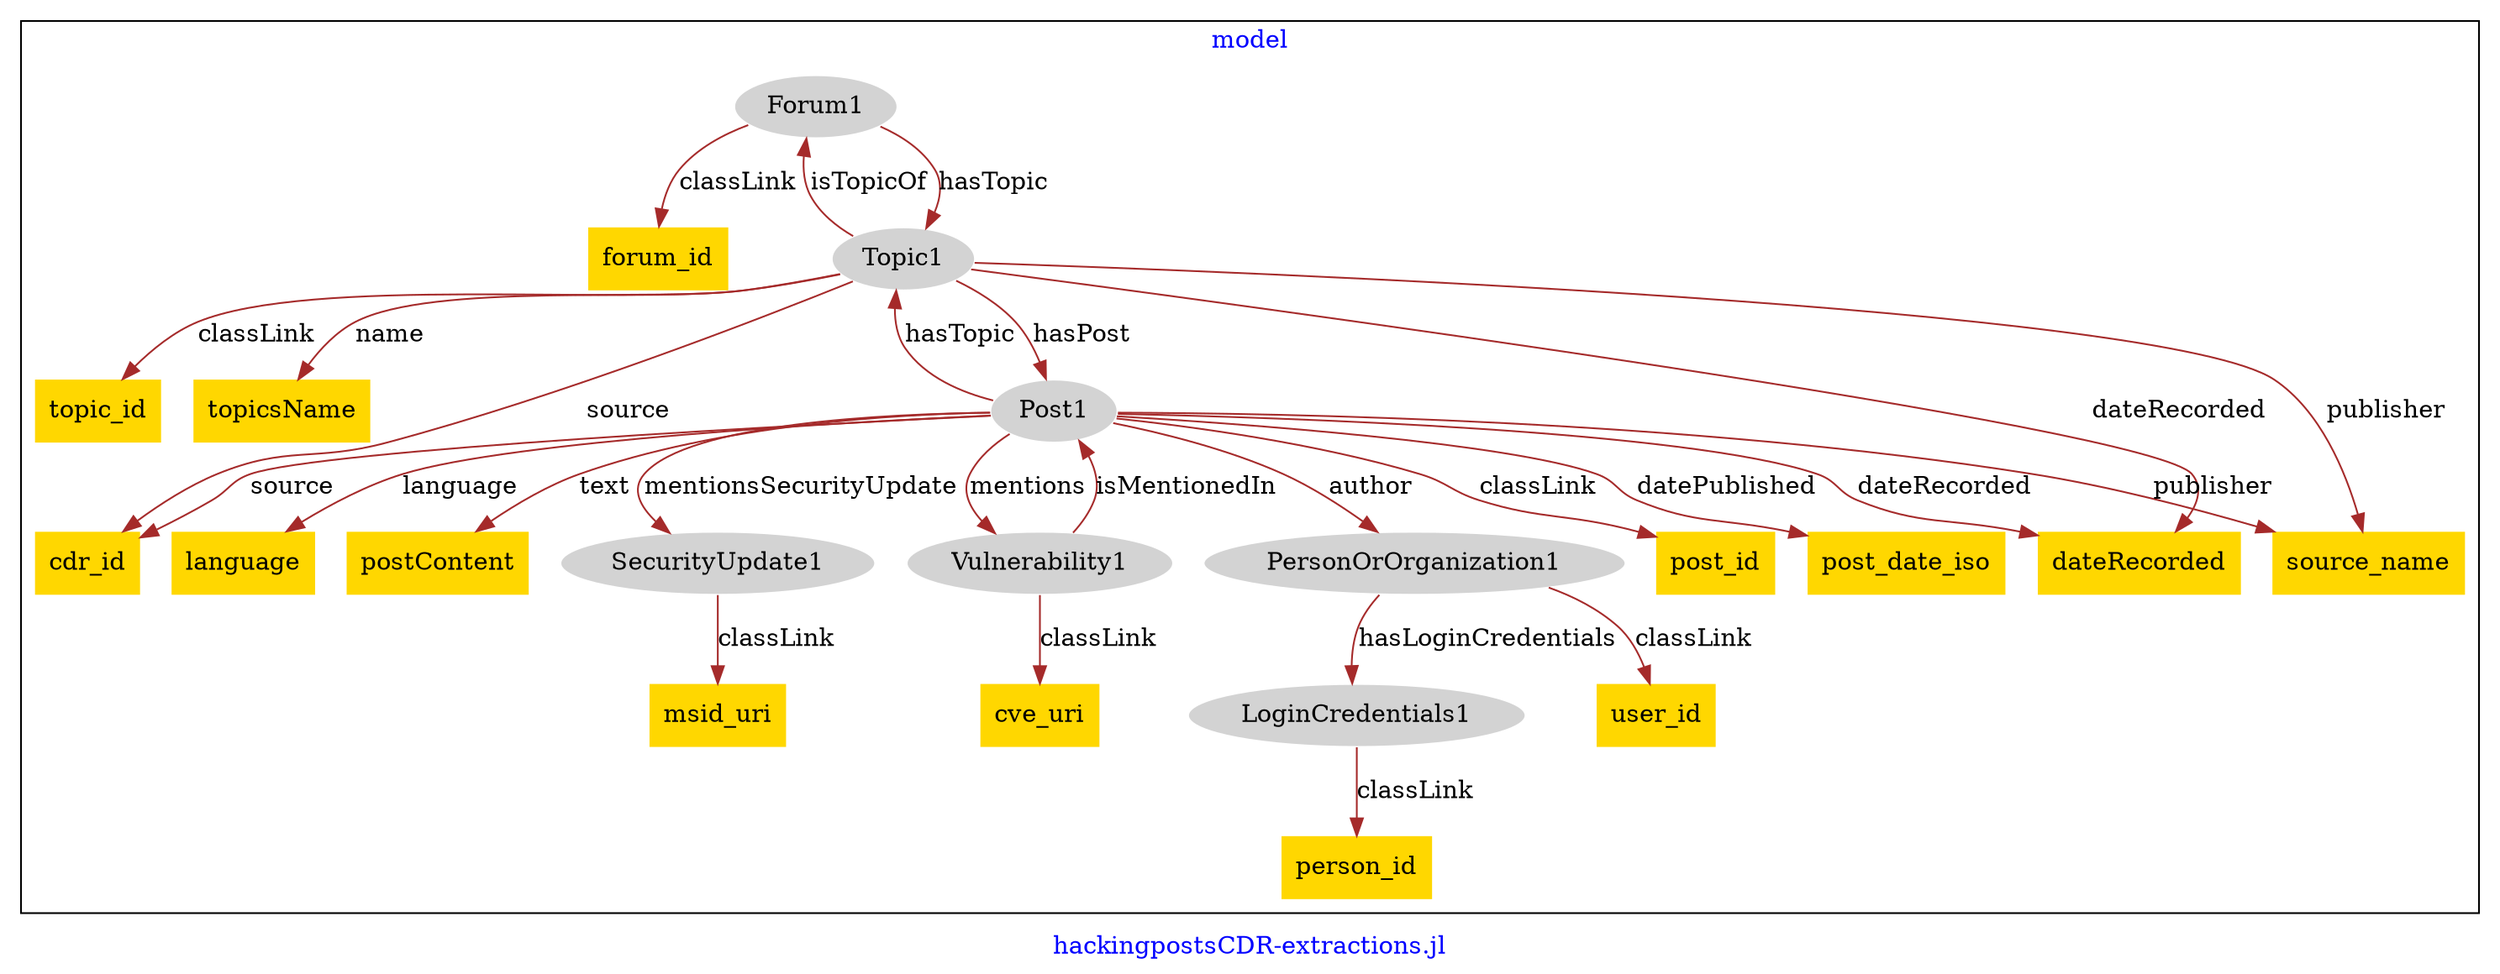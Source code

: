 digraph n0 {
fontcolor="blue"
remincross="true"
label="hackingpostsCDR-extractions.jl"
subgraph cluster {
label="model"
n2[style="filled",color="white",fillcolor="lightgray",label="Forum1"];
n3[shape="plaintext",style="filled",fillcolor="gold",label="forum_id"];
n4[style="filled",color="white",fillcolor="lightgray",label="Topic1"];
n5[style="filled",color="white",fillcolor="lightgray",label="LoginCredentials1"];
n6[shape="plaintext",style="filled",fillcolor="gold",label="person_id"];
n7[style="filled",color="white",fillcolor="lightgray",label="PersonOrOrganization1"];
n8[shape="plaintext",style="filled",fillcolor="gold",label="user_id"];
n9[style="filled",color="white",fillcolor="lightgray",label="Post1"];
n10[shape="plaintext",style="filled",fillcolor="gold",label="post_id"];
n11[shape="plaintext",style="filled",fillcolor="gold",label="post_date_iso"];
n12[shape="plaintext",style="filled",fillcolor="gold",label="language"];
n13[shape="plaintext",style="filled",fillcolor="gold",label="postContent"];
n14[style="filled",color="white",fillcolor="lightgray",label="SecurityUpdate1"];
n15[shape="plaintext",style="filled",fillcolor="gold",label="msid_uri"];
n16[shape="plaintext",style="filled",fillcolor="gold",label="topic_id"];
n17[shape="plaintext",style="filled",fillcolor="gold",label="topicsName"];
n18[shape="plaintext",style="filled",fillcolor="gold",label="cdr_id"];
n19[style="filled",color="white",fillcolor="lightgray",label="Vulnerability1"];
n20[shape="plaintext",style="filled",fillcolor="gold",label="cve_uri"];
n21[shape="plaintext",style="filled",fillcolor="gold",label="dateRecorded"];
n22[shape="plaintext",style="filled",fillcolor="gold",label="source_name"];
}
n2 -> n3[color="brown",fontcolor="black",label="classLink"]
n2 -> n4[color="brown",fontcolor="black",label="hasTopic"]
n5 -> n6[color="brown",fontcolor="black",label="classLink"]
n7 -> n8[color="brown",fontcolor="black",label="classLink"]
n7 -> n5[color="brown",fontcolor="black",label="hasLoginCredentials"]
n9 -> n10[color="brown",fontcolor="black",label="classLink"]
n9 -> n7[color="brown",fontcolor="black",label="author"]
n9 -> n11[color="brown",fontcolor="black",label="datePublished"]
n9 -> n12[color="brown",fontcolor="black",label="language"]
n9 -> n13[color="brown",fontcolor="black",label="text"]
n14 -> n15[color="brown",fontcolor="black",label="classLink"]
n4 -> n16[color="brown",fontcolor="black",label="classLink"]
n4 -> n17[color="brown",fontcolor="black",label="name"]
n4 -> n18[color="brown",fontcolor="black",label="source"]
n19 -> n20[color="brown",fontcolor="black",label="classLink"]
n9 -> n4[color="brown",fontcolor="black",label="hasTopic"]
n9 -> n14[color="brown",fontcolor="black",label="mentionsSecurityUpdate"]
n4 -> n9[color="brown",fontcolor="black",label="hasPost"]
n19 -> n9[color="brown",fontcolor="black",label="isMentionedIn"]
n9 -> n21[color="brown",fontcolor="black",label="dateRecorded"]
n4 -> n2[color="brown",fontcolor="black",label="isTopicOf"]
n9 -> n22[color="brown",fontcolor="black",label="publisher"]
n4 -> n22[color="brown",fontcolor="black",label="publisher"]
n9 -> n19[color="brown",fontcolor="black",label="mentions"]
n4 -> n21[color="brown",fontcolor="black",label="dateRecorded"]
n9 -> n18[color="brown",fontcolor="black",label="source"]
}

